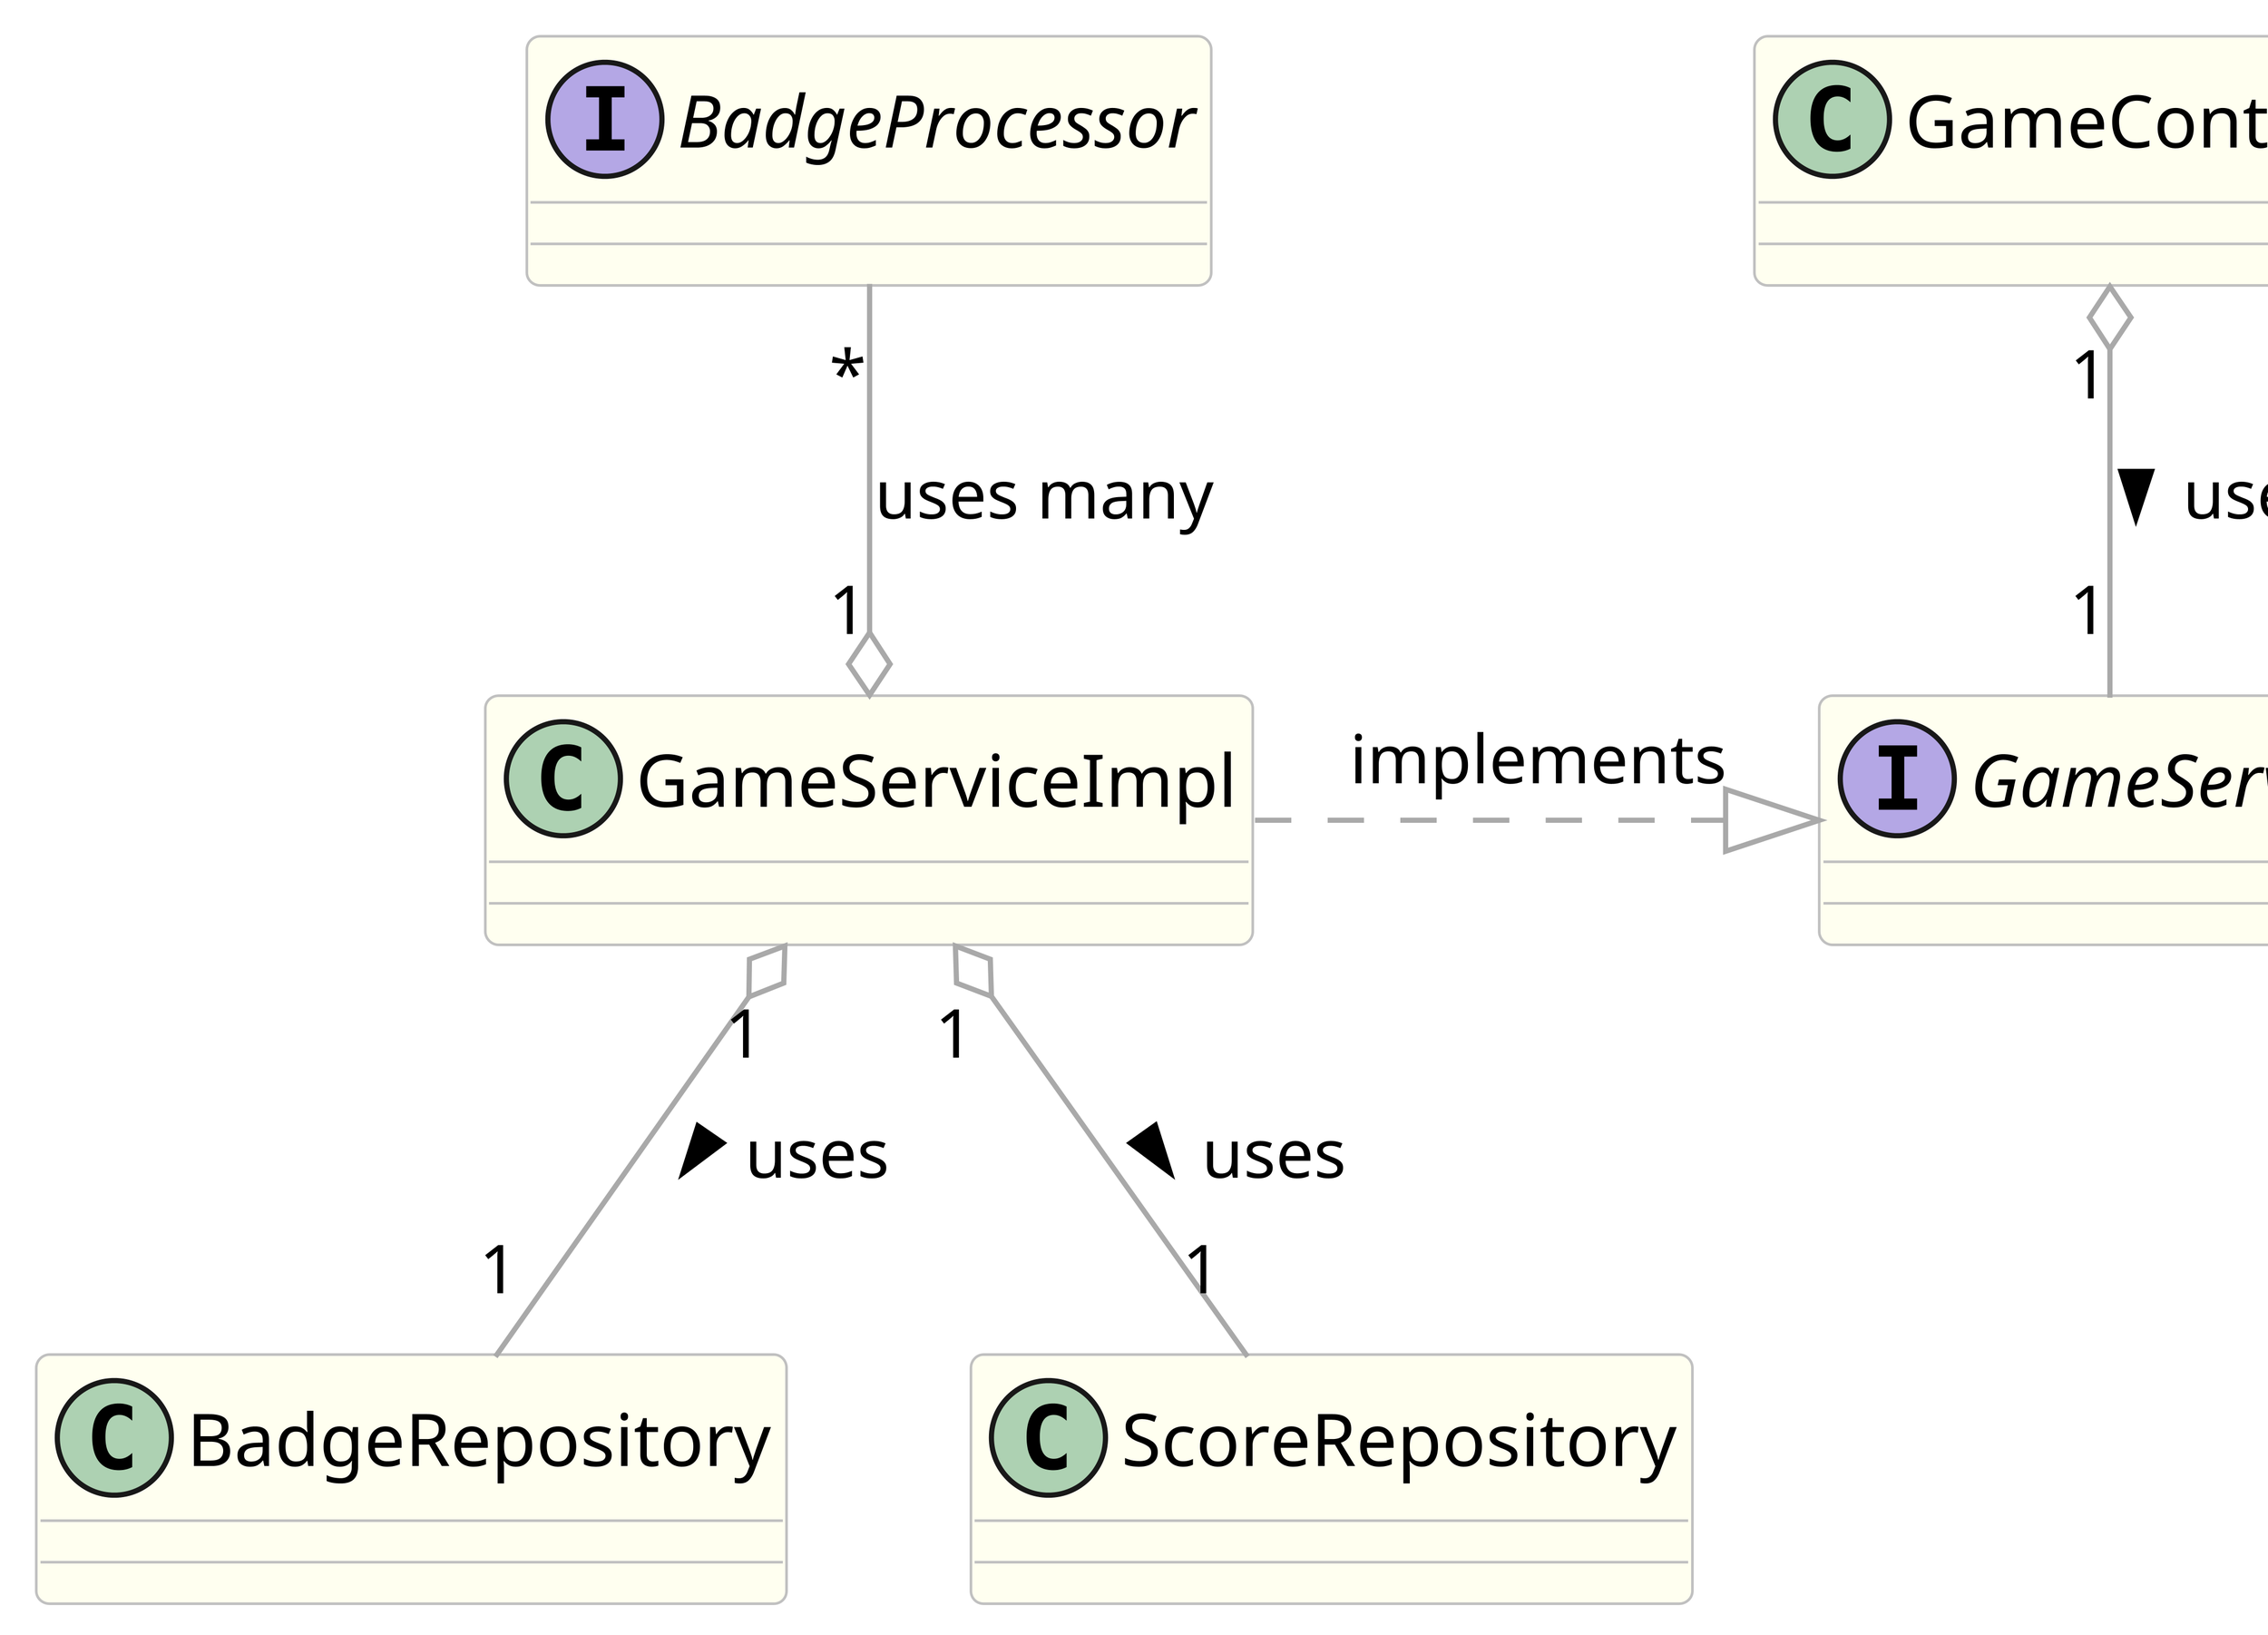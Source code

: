 @startuml
skinparam dpi 300
scale 3
skinparam class {
BackgroundColor Ivory
ArrowColor DarkGrey
BorderColor Silver
}

interface GameService
interface BadgeProcessor

GameController "1" o-- "1" GameService : uses >
GameServiceImpl .|> GameService : implements
GameServiceImpl "1" o-up- "*" BadgeProcessor : uses many
GameServiceImpl "1" o-down- "1" BadgeRepository : uses >
GameServiceImpl "1" o-down- "1" ScoreRepository : uses >
@enduml
